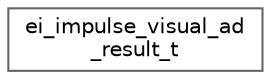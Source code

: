 digraph "Graphical Class Hierarchy"
{
 // LATEX_PDF_SIZE
  bgcolor="transparent";
  edge [fontname=Helvetica,fontsize=10,labelfontname=Helvetica,labelfontsize=10];
  node [fontname=Helvetica,fontsize=10,shape=box,height=0.2,width=0.4];
  rankdir="LR";
  Node0 [id="Node000000",label="ei_impulse_visual_ad\l_result_t",height=0.2,width=0.4,color="grey40", fillcolor="white", style="filled",URL="$structei__impulse__visual__ad__result__t.html",tooltip="Holds the output of visual anomaly detection (FOMO-AD)"];
}
